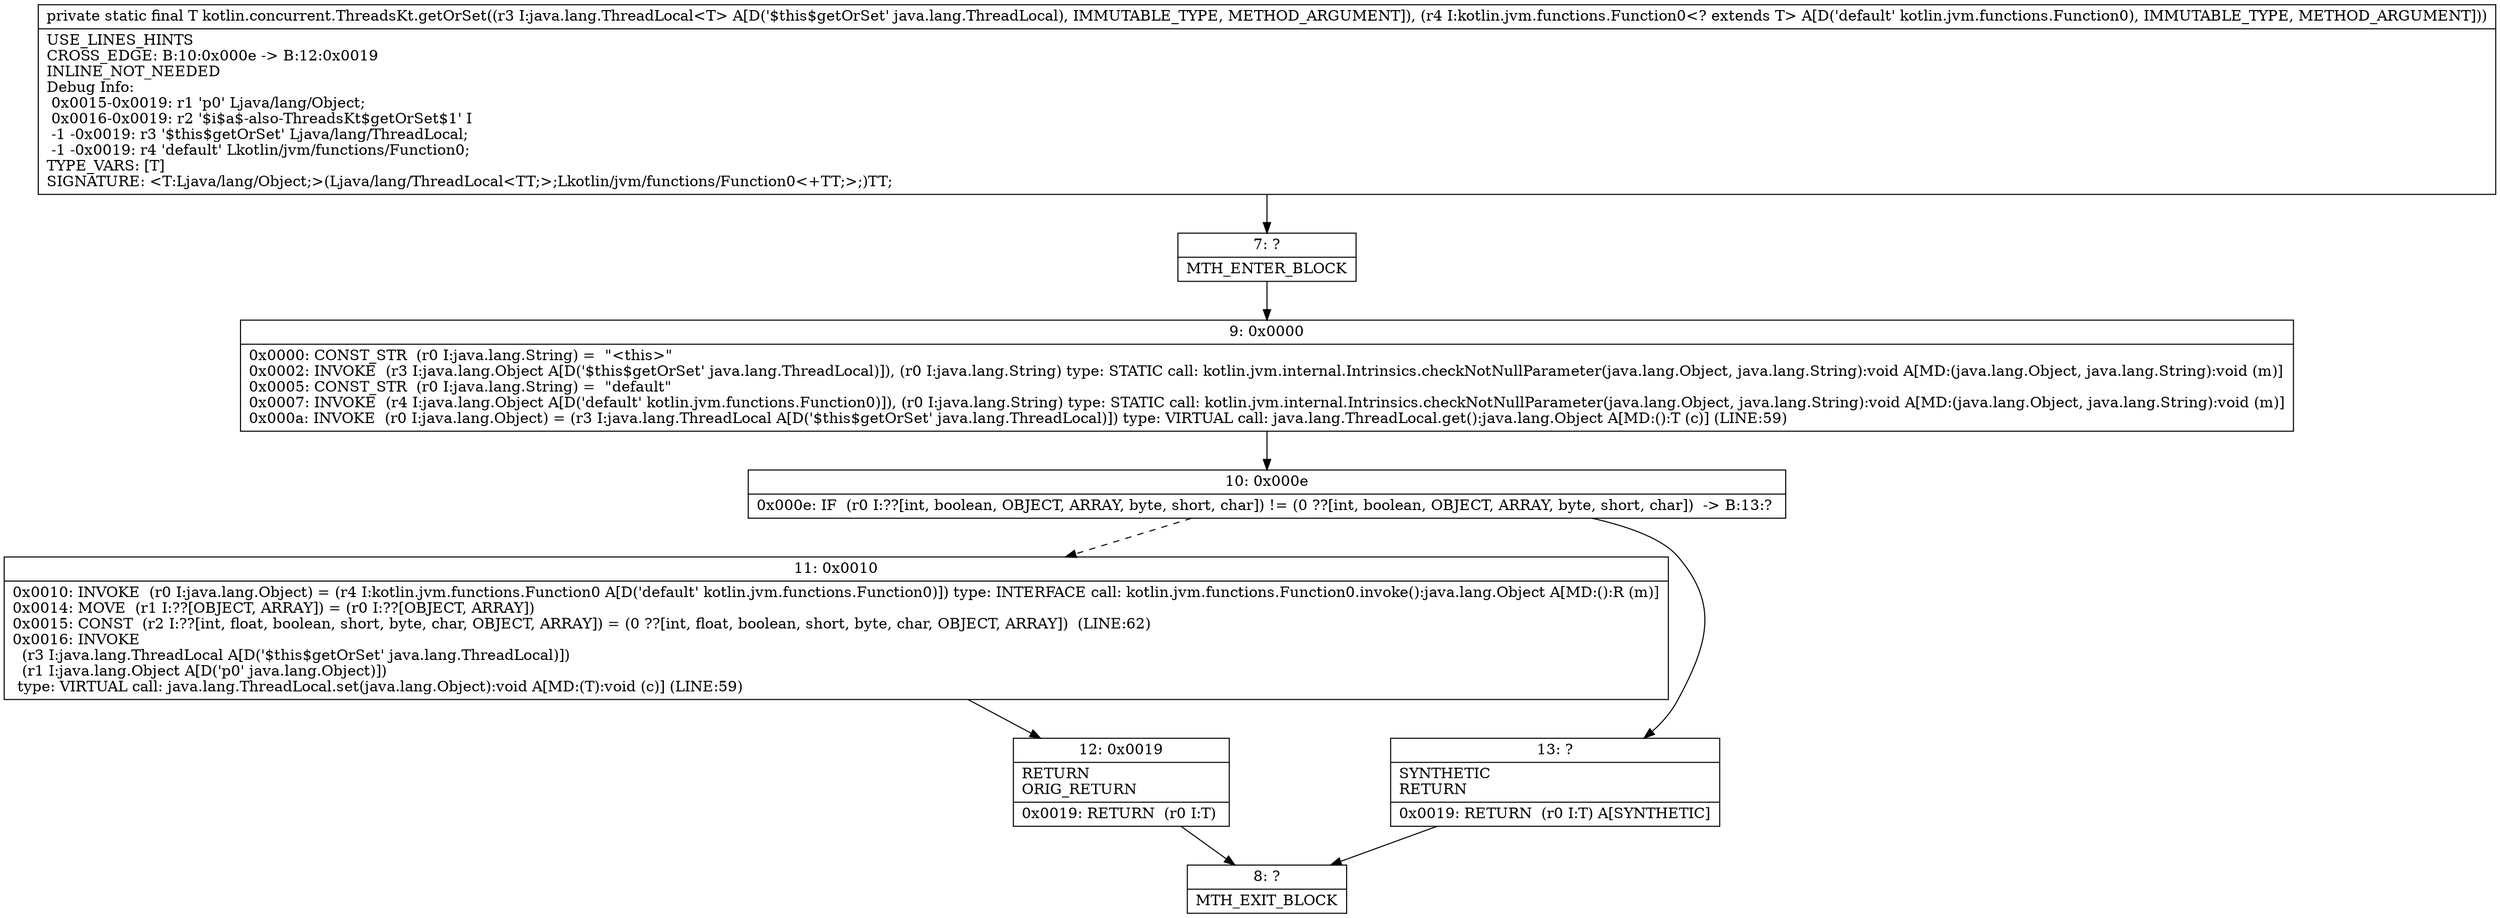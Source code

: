 digraph "CFG forkotlin.concurrent.ThreadsKt.getOrSet(Ljava\/lang\/ThreadLocal;Lkotlin\/jvm\/functions\/Function0;)Ljava\/lang\/Object;" {
Node_7 [shape=record,label="{7\:\ ?|MTH_ENTER_BLOCK\l}"];
Node_9 [shape=record,label="{9\:\ 0x0000|0x0000: CONST_STR  (r0 I:java.lang.String) =  \"\<this\>\" \l0x0002: INVOKE  (r3 I:java.lang.Object A[D('$this$getOrSet' java.lang.ThreadLocal)]), (r0 I:java.lang.String) type: STATIC call: kotlin.jvm.internal.Intrinsics.checkNotNullParameter(java.lang.Object, java.lang.String):void A[MD:(java.lang.Object, java.lang.String):void (m)]\l0x0005: CONST_STR  (r0 I:java.lang.String) =  \"default\" \l0x0007: INVOKE  (r4 I:java.lang.Object A[D('default' kotlin.jvm.functions.Function0)]), (r0 I:java.lang.String) type: STATIC call: kotlin.jvm.internal.Intrinsics.checkNotNullParameter(java.lang.Object, java.lang.String):void A[MD:(java.lang.Object, java.lang.String):void (m)]\l0x000a: INVOKE  (r0 I:java.lang.Object) = (r3 I:java.lang.ThreadLocal A[D('$this$getOrSet' java.lang.ThreadLocal)]) type: VIRTUAL call: java.lang.ThreadLocal.get():java.lang.Object A[MD:():T (c)] (LINE:59)\l}"];
Node_10 [shape=record,label="{10\:\ 0x000e|0x000e: IF  (r0 I:??[int, boolean, OBJECT, ARRAY, byte, short, char]) != (0 ??[int, boolean, OBJECT, ARRAY, byte, short, char])  \-\> B:13:? \l}"];
Node_11 [shape=record,label="{11\:\ 0x0010|0x0010: INVOKE  (r0 I:java.lang.Object) = (r4 I:kotlin.jvm.functions.Function0 A[D('default' kotlin.jvm.functions.Function0)]) type: INTERFACE call: kotlin.jvm.functions.Function0.invoke():java.lang.Object A[MD:():R (m)]\l0x0014: MOVE  (r1 I:??[OBJECT, ARRAY]) = (r0 I:??[OBJECT, ARRAY]) \l0x0015: CONST  (r2 I:??[int, float, boolean, short, byte, char, OBJECT, ARRAY]) = (0 ??[int, float, boolean, short, byte, char, OBJECT, ARRAY])  (LINE:62)\l0x0016: INVOKE  \l  (r3 I:java.lang.ThreadLocal A[D('$this$getOrSet' java.lang.ThreadLocal)])\l  (r1 I:java.lang.Object A[D('p0' java.lang.Object)])\l type: VIRTUAL call: java.lang.ThreadLocal.set(java.lang.Object):void A[MD:(T):void (c)] (LINE:59)\l}"];
Node_12 [shape=record,label="{12\:\ 0x0019|RETURN\lORIG_RETURN\l|0x0019: RETURN  (r0 I:T) \l}"];
Node_8 [shape=record,label="{8\:\ ?|MTH_EXIT_BLOCK\l}"];
Node_13 [shape=record,label="{13\:\ ?|SYNTHETIC\lRETURN\l|0x0019: RETURN  (r0 I:T) A[SYNTHETIC]\l}"];
MethodNode[shape=record,label="{private static final T kotlin.concurrent.ThreadsKt.getOrSet((r3 I:java.lang.ThreadLocal\<T\> A[D('$this$getOrSet' java.lang.ThreadLocal), IMMUTABLE_TYPE, METHOD_ARGUMENT]), (r4 I:kotlin.jvm.functions.Function0\<? extends T\> A[D('default' kotlin.jvm.functions.Function0), IMMUTABLE_TYPE, METHOD_ARGUMENT]))  | USE_LINES_HINTS\lCROSS_EDGE: B:10:0x000e \-\> B:12:0x0019\lINLINE_NOT_NEEDED\lDebug Info:\l  0x0015\-0x0019: r1 'p0' Ljava\/lang\/Object;\l  0x0016\-0x0019: r2 '$i$a$\-also\-ThreadsKt$getOrSet$1' I\l  \-1 \-0x0019: r3 '$this$getOrSet' Ljava\/lang\/ThreadLocal;\l  \-1 \-0x0019: r4 'default' Lkotlin\/jvm\/functions\/Function0;\lTYPE_VARS: [T]\lSIGNATURE: \<T:Ljava\/lang\/Object;\>(Ljava\/lang\/ThreadLocal\<TT;\>;Lkotlin\/jvm\/functions\/Function0\<+TT;\>;)TT;\l}"];
MethodNode -> Node_7;Node_7 -> Node_9;
Node_9 -> Node_10;
Node_10 -> Node_11[style=dashed];
Node_10 -> Node_13;
Node_11 -> Node_12;
Node_12 -> Node_8;
Node_13 -> Node_8;
}

